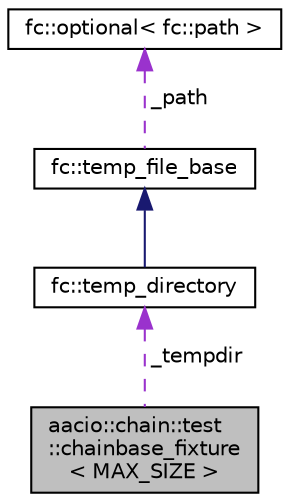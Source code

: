 digraph "aacio::chain::test::chainbase_fixture&lt; MAX_SIZE &gt;"
{
  edge [fontname="Helvetica",fontsize="10",labelfontname="Helvetica",labelfontsize="10"];
  node [fontname="Helvetica",fontsize="10",shape=record];
  Node1 [label="aacio::chain::test\l::chainbase_fixture\l\< MAX_SIZE \>",height=0.2,width=0.4,color="black", fillcolor="grey75", style="filled", fontcolor="black"];
  Node2 -> Node1 [dir="back",color="darkorchid3",fontsize="10",style="dashed",label=" _tempdir" ,fontname="Helvetica"];
  Node2 [label="fc::temp_directory",height=0.2,width=0.4,color="black", fillcolor="white", style="filled",URL="$classfc_1_1temp__directory.html"];
  Node3 -> Node2 [dir="back",color="midnightblue",fontsize="10",style="solid",fontname="Helvetica"];
  Node3 [label="fc::temp_file_base",height=0.2,width=0.4,color="black", fillcolor="white", style="filled",URL="$classfc_1_1temp__file__base.html"];
  Node4 -> Node3 [dir="back",color="darkorchid3",fontsize="10",style="dashed",label=" _path" ,fontname="Helvetica"];
  Node4 [label="fc::optional\< fc::path \>",height=0.2,width=0.4,color="black", fillcolor="white", style="filled",URL="$classfc_1_1optional.html"];
}
